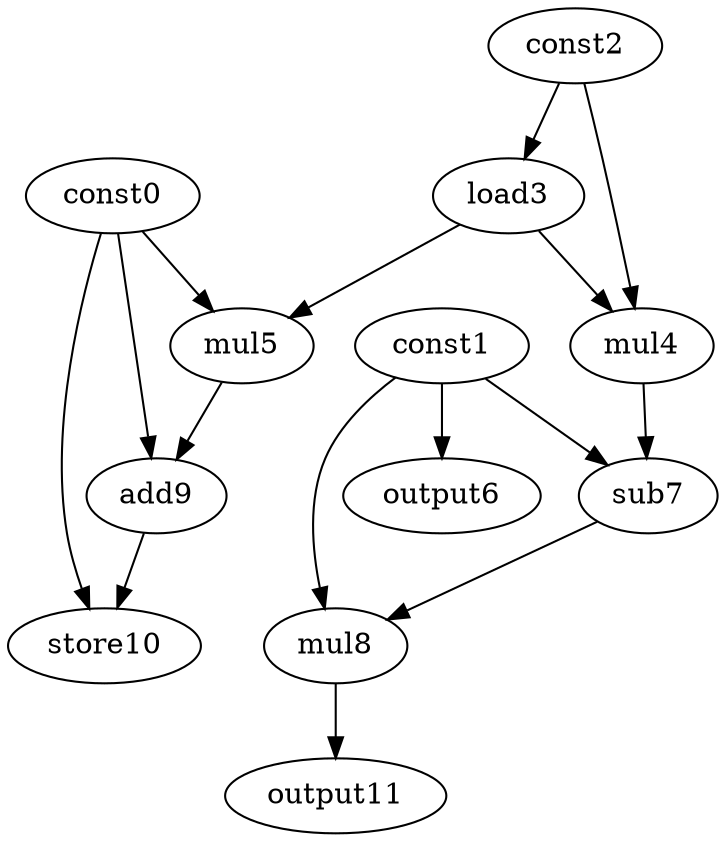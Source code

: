 digraph G { 
const0[opcode=const]; 
const1[opcode=const]; 
const2[opcode=const]; 
load3[opcode=load]; 
mul4[opcode=mul]; 
mul5[opcode=mul]; 
output6[opcode=output]; 
sub7[opcode=sub]; 
mul8[opcode=mul]; 
add9[opcode=add]; 
store10[opcode=store]; 
output11[opcode=output]; 
const2->load3[operand=0];
const1->output6[operand=0];
const2->mul4[operand=0];
load3->mul4[operand=1];
const0->mul5[operand=0];
load3->mul5[operand=1];
const1->sub7[operand=0];
mul4->sub7[operand=1];
const0->add9[operand=0];
mul5->add9[operand=1];
const1->mul8[operand=0];
sub7->mul8[operand=1];
const0->store10[operand=0];
add9->store10[operand=1];
mul8->output11[operand=0];
}
